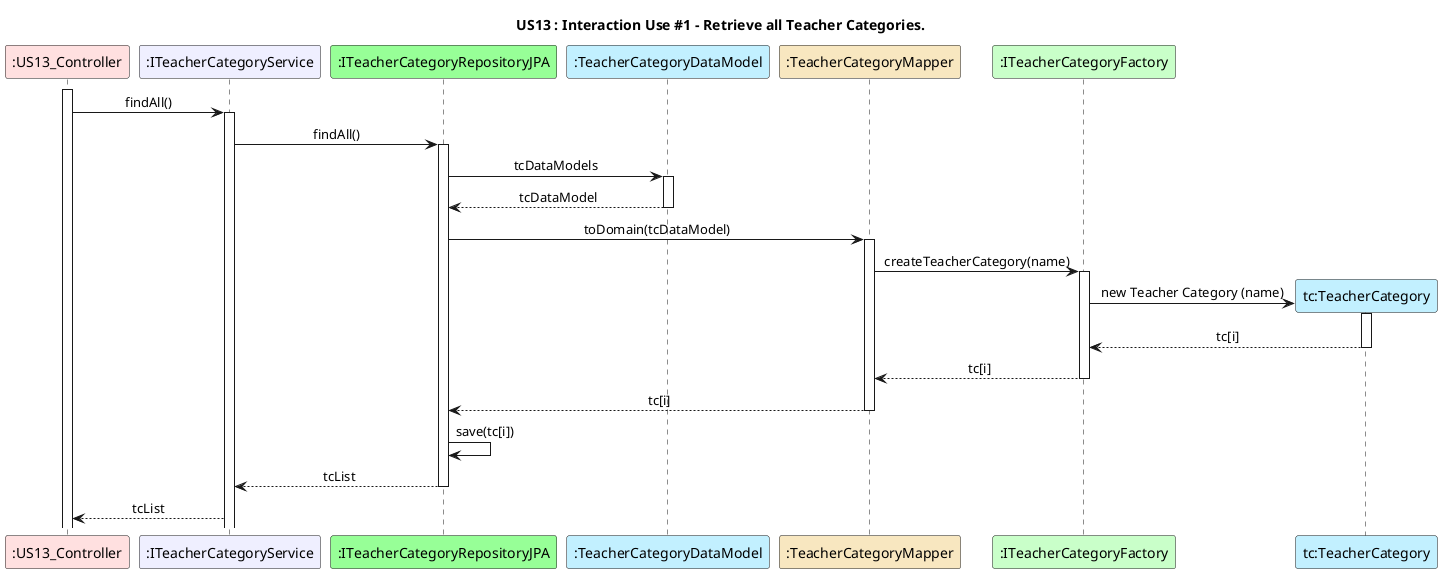@startuml
title US13 : Interaction Use #1 - Retrieve all Teacher Categories.
skinparam sequenceMessageAlign center

participant ":US13_Controller" as controller #implementation
participant ":ITeacherCategoryService" as ItcService #motivation
participant ":ITeacherCategoryRepositoryJPA" as ItcRepoJPA #physical
participant ":TeacherCategoryDataModel" as tcDataModel #application
participant ":TeacherCategoryMapper" as tcMapper #strategy
participant ":ITeacherCategoryFactory" as ItcFactory #technology
participant "tc:TeacherCategory" as tc #application



activate controller
controller -> ItcService : findAll()
activate ItcService
ItcService -> ItcRepoJPA : findAll()
activate ItcRepoJPA
ItcRepoJPA -> tcDataModel : tcDataModels
activate tcDataModel
tcDataModel --> ItcRepoJPA : tcDataModel
deactivate tcDataModel
ItcRepoJPA -> tcMapper : toDomain(tcDataModel)
activate tcMapper
tcMapper -> ItcFactory : createTeacherCategory(name)
activate ItcFactory
ItcFactory -> tc** : new Teacher Category (name)
activate tc
tc --> ItcFactory : tc[i]
deactivate tc
ItcFactory --> tcMapper : tc[i]
deactivate ItcFactory
tcMapper --> ItcRepoJPA : tc[i]
deactivate tcMapper
ItcRepoJPA -> ItcRepoJPA : save(tc[i])
ItcRepoJPA --> ItcService : tcList
deactivate ItcRepoJPA
ItcService --> controller : tcList
@enduml